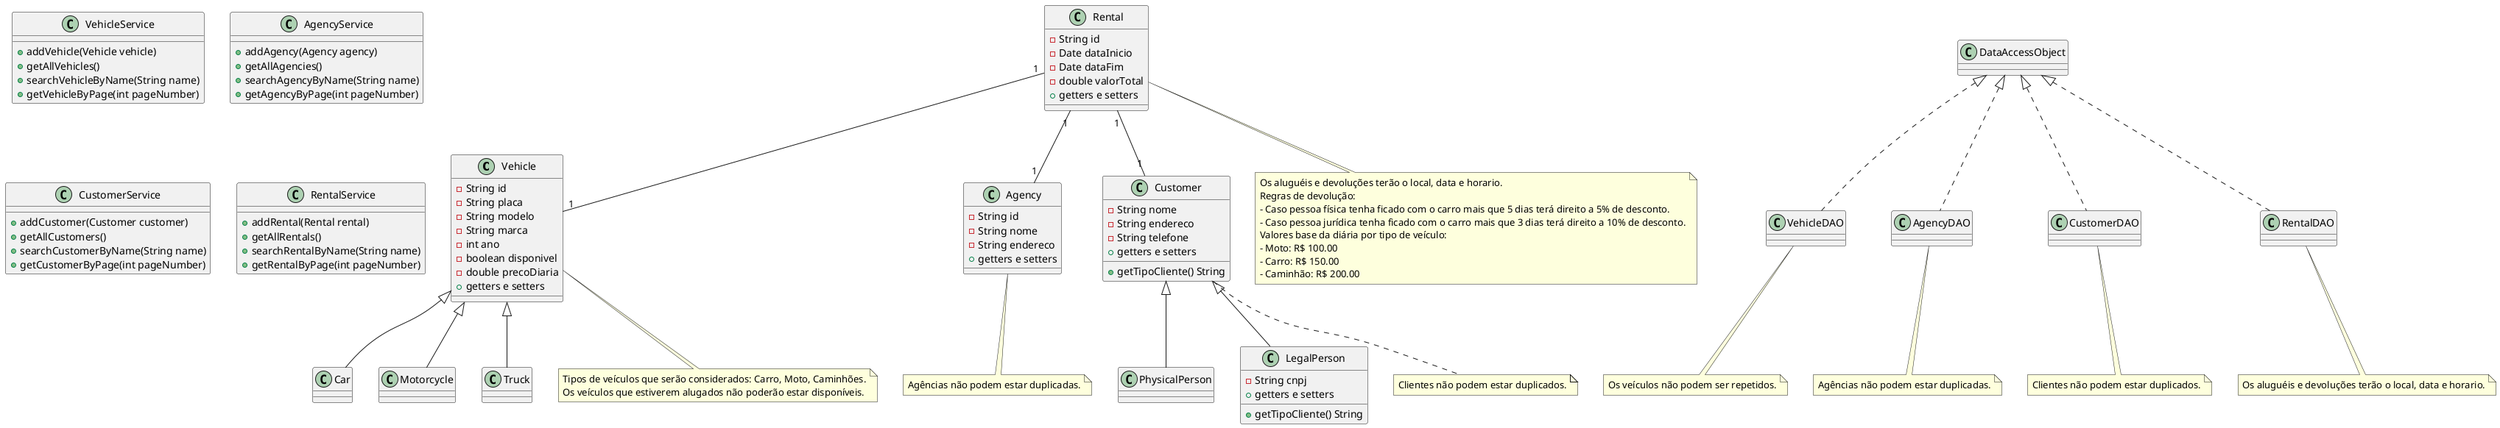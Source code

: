 @startuml
class Vehicle {
    -String id
    -String placa
    -String modelo
    -String marca
    -int ano
    -boolean disponivel
    -double precoDiaria
    +getters e setters
}
class Car
class Motorcycle
class Truck
class Agency {
    -String id
    -String nome
    -String endereco
    +getters e setters
}
class Customer {
    -String nome
    -String endereco
    -String telefone
    +getters e setters
    +getTipoCliente() String
}
class PhysicalPerson
class LegalPerson {
    -String cnpj
    +getters e setters
    +getTipoCliente() String
}
class Rental {
    -String id
    -Date dataInicio
    -Date dataFim
    -double valorTotal
    +getters e setters
}
class VehicleDAO
class AgencyDAO
class CustomerDAO
class RentalDAO
class VehicleService {
    +addVehicle(Vehicle vehicle)
    +getAllVehicles()
    +searchVehicleByName(String name)
    +getVehicleByPage(int pageNumber)
}
class AgencyService {
    +addAgency(Agency agency)
    +getAllAgencies()
    +searchAgencyByName(String name)
    +getAgencyByPage(int pageNumber)
}
class CustomerService {
    +addCustomer(Customer customer)
    +getAllCustomers()
    +searchCustomerByName(String name)
    +getCustomerByPage(int pageNumber)
}
class RentalService {
    +addRental(Rental rental)
    +getAllRentals()
    +searchRentalByName(String name)
    +getRentalByPage(int pageNumber)
}

Vehicle <|-- Car
Vehicle <|-- Motorcycle
Vehicle <|-- Truck
Customer <|-- PhysicalPerson
Customer <|-- LegalPerson
DataAccessObject <|.. VehicleDAO
DataAccessObject <|.. AgencyDAO
DataAccessObject <|.. CustomerDAO
DataAccessObject <|.. RentalDAO
Rental "1" -- "1" Vehicle
Rental "1" -- "1" Agency
Rental "1" -- "1" Customer

note "Tipos de veículos que serão considerados: Carro, Moto, Caminhões.\nOs veículos que estiverem alugados não poderão estar disponíveis." as N1
Vehicle .. N1

note "Agências não podem estar duplicadas." as N2
Agency .. N2

note "Clientes não podem estar duplicados." as N3
Customer .. N3

note "Os aluguéis e devoluções terão o local, data e horario.\nRegras de devolução:\n- Caso pessoa física tenha ficado com o carro mais que 5 dias terá direito a 5% de desconto.\n- Caso pessoa jurídica tenha ficado com o carro mais que 3 dias terá direito a 10% de desconto.\nValores base da diária por tipo de veículo:\n- Moto: R$ 100.00\n- Carro: R$ 150.00\n- Caminhão: R$ 200.00" as N4
Rental .. N4

note "Os veículos não podem ser repetidos." as N5
VehicleDAO .. N5

note "Agências não podem estar duplicadas." as N6
AgencyDAO .. N6

note "Clientes não podem estar duplicados." as N7
CustomerDAO .. N7

note "Os aluguéis e devoluções terão o local, data e horario." as N8
RentalDAO .. N8
@enduml
